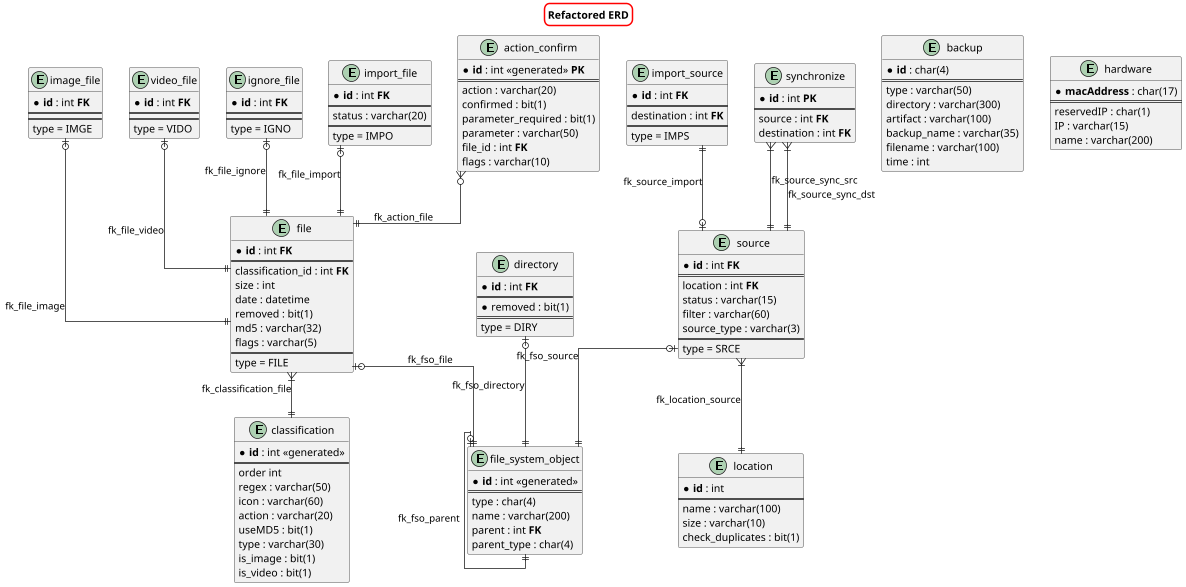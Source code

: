 @startuml
skinparam titleBorderRoundCorner 15
skinparam titleBorderThickness 2
skinparam titleBorderColor red
title Refactored ERD
skinparam linetype ortho
scale 0.75

entity file_system_object {
  * **id** : int <<generated>>
  ==
  type : char(4)
  name : varchar(200)
  parent : int **FK**
  parent_type : char(4)
}

entity file {
   * **id** : int **FK**
   ==
   classification_id : int **FK**
   size : int
   date : datetime
   removed : bit(1)
   md5 : varchar(32)
   flags : varchar(5)
   ==
   type = FILE
}

entity image_file {
   * **id** : int **FK**
   ==
   ==
   type = IMGE
}

entity video_file {
   * **id** : int **FK**
   ==
   ==
   type = VIDO
}

entity directory {
  * **id** : int **FK**
  ==
  * removed : bit(1)
  ==
  type = DIRY
}

entity source {
  * **id** : int **FK**
  ==
  location : int **FK**
  status : varchar(15)
  filter : varchar(60)
  source_type : varchar(3)
  ==
  type = SRCE
}


entity import_source {
  * **id** : int **FK**
  ==
  destination : int **FK**
  ==
  type = IMPS
}

entity classification {
  * **id** : int <<generated>>
  ==
  order int
  regex : varchar(50)
  icon : varchar(60)
  action : varchar(20)
  useMD5 : bit(1)
  type : varchar(30)
  is_image : bit(1)
  is_video : bit(1)
}

entity backup {
  * **id** : char(4)
  ==
  type : varchar(50)
  directory : varchar(300)
  artifact : varchar(100)
  backup_name : varchar(35)
  filename : varchar(100)
  time : int
}

entity hardware {
  * **macAddress** : char(17)
  ==
  reservedIP : char(1)
  IP : varchar(15)
  name : varchar(200)
}

entity location {
  * **id** : int
  ==
  name : varchar(100)
  size : varchar(10)
  check_duplicates : bit(1)
}

entity ignore_file {
  * **id** : int **FK**
  ==
  ==
  type = IGNO
}

entity import_file {
  * **id** : int **FK**
  ==
  status : varchar(20)
  ==
  type = IMPO
}

entity synchronize {
 * **id** : int **PK**
 ==
 source : int **FK**
 destination : int **FK**
}

entity action_confirm {
   * **id** : int <<generated>> **PK**
   ==
   action : varchar(20)
   confirmed : bit(1)
   parameter_required : bit(1)
   parameter : varchar(50)
   file_id : int **FK**
   flags : varchar(10)
}

file_system_object |o--|| file_system_object : fk_fso_parent
file |o--|| file_system_object : fk_fso_file
directory |o--|| file_system_object : fk_fso_directory
source |o--|| file_system_object : fk_fso_source
image_file |o--|| file : fk_file_image
video_file |o--|| file : fk_file_video
ignore_file |o--|| file : fk_file_ignore
import_file |o--|| file : fk_file_import
import_source ||--o| source : fk_source_import
file }|--|| classification : fk_classification_file
source }|--|| location : fk_location_source
synchronize }|--|| source : fk_source_sync_src
synchronize }|--|| source : fk_source_sync_dst
action_confirm }o--|| file : fk_action_file
@enduml

